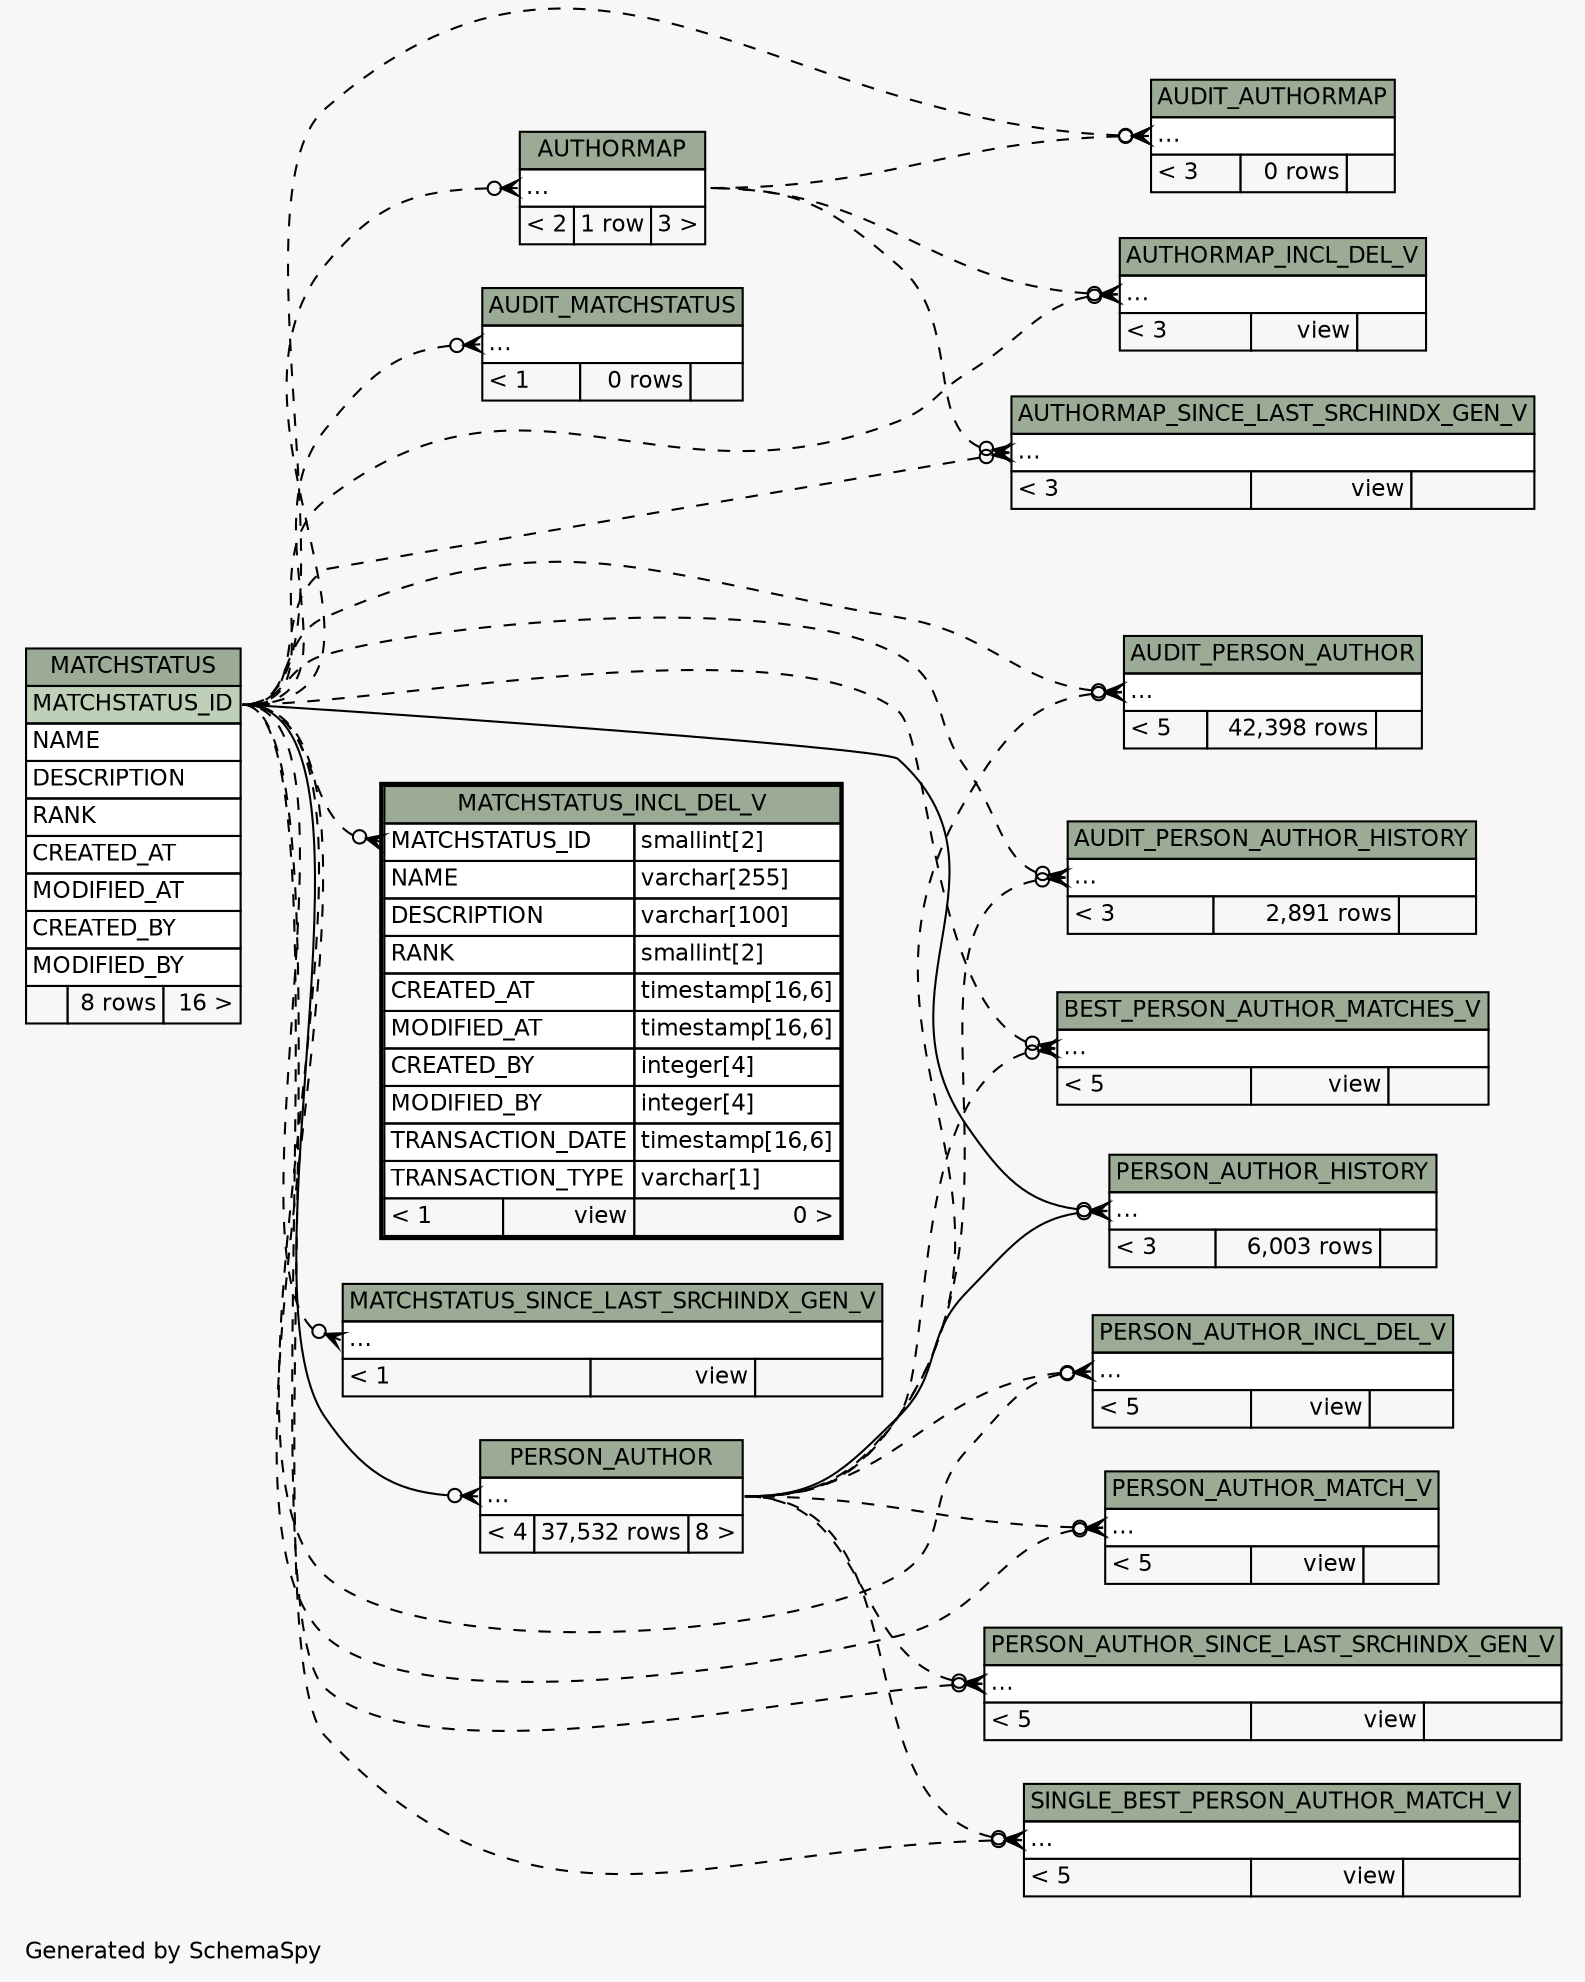 // dot 2.38.0 on Windows 10 10.0
// SchemaSpy rev Unknown
digraph "impliedTwoDegreesRelationshipsDiagram" {
  graph [
    rankdir="RL"
    bgcolor="#f7f7f7"
    label="\nGenerated by SchemaSpy"
    labeljust="l"
    nodesep="0.18"
    ranksep="0.46"
    fontname="Helvetica"
    fontsize="11"
  ];
  node [
    fontname="Helvetica"
    fontsize="11"
    shape="plaintext"
  ];
  edge [
    arrowsize="0.8"
  ];
  "AUDIT_AUTHORMAP":"elipses":w -> "AUTHORMAP":"elipses":e [arrowhead=none dir=back arrowtail=crowodot style=dashed];
  "AUDIT_AUTHORMAP":"elipses":w -> "MATCHSTATUS":"MATCHSTATUS_ID":e [arrowhead=none dir=back arrowtail=crowodot style=dashed];
  "AUDIT_MATCHSTATUS":"elipses":w -> "MATCHSTATUS":"MATCHSTATUS_ID":e [arrowhead=none dir=back arrowtail=crowodot style=dashed];
  "AUDIT_PERSON_AUTHOR":"elipses":w -> "MATCHSTATUS":"MATCHSTATUS_ID":e [arrowhead=none dir=back arrowtail=crowodot style=dashed];
  "AUDIT_PERSON_AUTHOR":"elipses":w -> "PERSON_AUTHOR":"elipses":e [arrowhead=none dir=back arrowtail=crowodot style=dashed];
  "AUDIT_PERSON_AUTHOR_HISTORY":"elipses":w -> "MATCHSTATUS":"MATCHSTATUS_ID":e [arrowhead=none dir=back arrowtail=crowodot style=dashed];
  "AUDIT_PERSON_AUTHOR_HISTORY":"elipses":w -> "PERSON_AUTHOR":"elipses":e [arrowhead=none dir=back arrowtail=crowodot style=dashed];
  "AUTHORMAP":"elipses":w -> "MATCHSTATUS":"MATCHSTATUS_ID":e [arrowhead=none dir=back arrowtail=crowodot style=dashed];
  "AUTHORMAP_INCL_DEL_V":"elipses":w -> "AUTHORMAP":"elipses":e [arrowhead=none dir=back arrowtail=crowodot style=dashed];
  "AUTHORMAP_INCL_DEL_V":"elipses":w -> "MATCHSTATUS":"MATCHSTATUS_ID":e [arrowhead=none dir=back arrowtail=crowodot style=dashed];
  "AUTHORMAP_SINCE_LAST_SRCHINDX_GEN_V":"elipses":w -> "AUTHORMAP":"elipses":e [arrowhead=none dir=back arrowtail=crowodot style=dashed];
  "AUTHORMAP_SINCE_LAST_SRCHINDX_GEN_V":"elipses":w -> "MATCHSTATUS":"MATCHSTATUS_ID":e [arrowhead=none dir=back arrowtail=crowodot style=dashed];
  "BEST_PERSON_AUTHOR_MATCHES_V":"elipses":w -> "MATCHSTATUS":"MATCHSTATUS_ID":e [arrowhead=none dir=back arrowtail=crowodot style=dashed];
  "BEST_PERSON_AUTHOR_MATCHES_V":"elipses":w -> "PERSON_AUTHOR":"elipses":e [arrowhead=none dir=back arrowtail=crowodot style=dashed];
  "MATCHSTATUS_INCL_DEL_V":"MATCHSTATUS_ID":w -> "MATCHSTATUS":"MATCHSTATUS_ID":e [arrowhead=none dir=back arrowtail=crowodot style=dashed];
  "MATCHSTATUS_SINCE_LAST_SRCHINDX_GEN_V":"elipses":w -> "MATCHSTATUS":"MATCHSTATUS_ID":e [arrowhead=none dir=back arrowtail=crowodot style=dashed];
  "PERSON_AUTHOR":"elipses":w -> "MATCHSTATUS":"MATCHSTATUS_ID":e [arrowhead=none dir=back arrowtail=crowodot];
  "PERSON_AUTHOR_HISTORY":"elipses":w -> "MATCHSTATUS":"MATCHSTATUS_ID":e [arrowhead=none dir=back arrowtail=crowodot];
  "PERSON_AUTHOR_HISTORY":"elipses":w -> "PERSON_AUTHOR":"elipses":e [arrowhead=none dir=back arrowtail=crowodot];
  "PERSON_AUTHOR_INCL_DEL_V":"elipses":w -> "MATCHSTATUS":"MATCHSTATUS_ID":e [arrowhead=none dir=back arrowtail=crowodot style=dashed];
  "PERSON_AUTHOR_INCL_DEL_V":"elipses":w -> "PERSON_AUTHOR":"elipses":e [arrowhead=none dir=back arrowtail=crowodot style=dashed];
  "PERSON_AUTHOR_MATCH_V":"elipses":w -> "MATCHSTATUS":"MATCHSTATUS_ID":e [arrowhead=none dir=back arrowtail=crowodot style=dashed];
  "PERSON_AUTHOR_MATCH_V":"elipses":w -> "PERSON_AUTHOR":"elipses":e [arrowhead=none dir=back arrowtail=crowodot style=dashed];
  "PERSON_AUTHOR_SINCE_LAST_SRCHINDX_GEN_V":"elipses":w -> "MATCHSTATUS":"MATCHSTATUS_ID":e [arrowhead=none dir=back arrowtail=crowodot style=dashed];
  "PERSON_AUTHOR_SINCE_LAST_SRCHINDX_GEN_V":"elipses":w -> "PERSON_AUTHOR":"elipses":e [arrowhead=none dir=back arrowtail=crowodot style=dashed];
  "SINGLE_BEST_PERSON_AUTHOR_MATCH_V":"elipses":w -> "MATCHSTATUS":"MATCHSTATUS_ID":e [arrowhead=none dir=back arrowtail=crowodot style=dashed];
  "SINGLE_BEST_PERSON_AUTHOR_MATCH_V":"elipses":w -> "PERSON_AUTHOR":"elipses":e [arrowhead=none dir=back arrowtail=crowodot style=dashed];
  "AUDIT_AUTHORMAP" [
    label=<
    <TABLE BORDER="0" CELLBORDER="1" CELLSPACING="0" BGCOLOR="#ffffff">
      <TR><TD COLSPAN="3" BGCOLOR="#9bab96" ALIGN="CENTER">AUDIT_AUTHORMAP</TD></TR>
      <TR><TD PORT="elipses" COLSPAN="3" ALIGN="LEFT">...</TD></TR>
      <TR><TD ALIGN="LEFT" BGCOLOR="#f7f7f7">&lt; 3</TD><TD ALIGN="RIGHT" BGCOLOR="#f7f7f7">0 rows</TD><TD ALIGN="RIGHT" BGCOLOR="#f7f7f7">  </TD></TR>
    </TABLE>>
    URL="AUDIT_AUTHORMAP.html"
    tooltip="AUDIT_AUTHORMAP"
  ];
  "AUDIT_MATCHSTATUS" [
    label=<
    <TABLE BORDER="0" CELLBORDER="1" CELLSPACING="0" BGCOLOR="#ffffff">
      <TR><TD COLSPAN="3" BGCOLOR="#9bab96" ALIGN="CENTER">AUDIT_MATCHSTATUS</TD></TR>
      <TR><TD PORT="elipses" COLSPAN="3" ALIGN="LEFT">...</TD></TR>
      <TR><TD ALIGN="LEFT" BGCOLOR="#f7f7f7">&lt; 1</TD><TD ALIGN="RIGHT" BGCOLOR="#f7f7f7">0 rows</TD><TD ALIGN="RIGHT" BGCOLOR="#f7f7f7">  </TD></TR>
    </TABLE>>
    URL="AUDIT_MATCHSTATUS.html"
    tooltip="AUDIT_MATCHSTATUS"
  ];
  "AUDIT_PERSON_AUTHOR" [
    label=<
    <TABLE BORDER="0" CELLBORDER="1" CELLSPACING="0" BGCOLOR="#ffffff">
      <TR><TD COLSPAN="3" BGCOLOR="#9bab96" ALIGN="CENTER">AUDIT_PERSON_AUTHOR</TD></TR>
      <TR><TD PORT="elipses" COLSPAN="3" ALIGN="LEFT">...</TD></TR>
      <TR><TD ALIGN="LEFT" BGCOLOR="#f7f7f7">&lt; 5</TD><TD ALIGN="RIGHT" BGCOLOR="#f7f7f7">42,398 rows</TD><TD ALIGN="RIGHT" BGCOLOR="#f7f7f7">  </TD></TR>
    </TABLE>>
    URL="AUDIT_PERSON_AUTHOR.html"
    tooltip="AUDIT_PERSON_AUTHOR"
  ];
  "AUDIT_PERSON_AUTHOR_HISTORY" [
    label=<
    <TABLE BORDER="0" CELLBORDER="1" CELLSPACING="0" BGCOLOR="#ffffff">
      <TR><TD COLSPAN="3" BGCOLOR="#9bab96" ALIGN="CENTER">AUDIT_PERSON_AUTHOR_HISTORY</TD></TR>
      <TR><TD PORT="elipses" COLSPAN="3" ALIGN="LEFT">...</TD></TR>
      <TR><TD ALIGN="LEFT" BGCOLOR="#f7f7f7">&lt; 3</TD><TD ALIGN="RIGHT" BGCOLOR="#f7f7f7">2,891 rows</TD><TD ALIGN="RIGHT" BGCOLOR="#f7f7f7">  </TD></TR>
    </TABLE>>
    URL="AUDIT_PERSON_AUTHOR_HISTORY.html"
    tooltip="AUDIT_PERSON_AUTHOR_HISTORY"
  ];
  "AUTHORMAP" [
    label=<
    <TABLE BORDER="0" CELLBORDER="1" CELLSPACING="0" BGCOLOR="#ffffff">
      <TR><TD COLSPAN="3" BGCOLOR="#9bab96" ALIGN="CENTER">AUTHORMAP</TD></TR>
      <TR><TD PORT="elipses" COLSPAN="3" ALIGN="LEFT">...</TD></TR>
      <TR><TD ALIGN="LEFT" BGCOLOR="#f7f7f7">&lt; 2</TD><TD ALIGN="RIGHT" BGCOLOR="#f7f7f7">1 row</TD><TD ALIGN="RIGHT" BGCOLOR="#f7f7f7">3 &gt;</TD></TR>
    </TABLE>>
    URL="AUTHORMAP.html"
    tooltip="AUTHORMAP"
  ];
  "AUTHORMAP_INCL_DEL_V" [
    label=<
    <TABLE BORDER="0" CELLBORDER="1" CELLSPACING="0" BGCOLOR="#ffffff">
      <TR><TD COLSPAN="3" BGCOLOR="#9bab96" ALIGN="CENTER">AUTHORMAP_INCL_DEL_V</TD></TR>
      <TR><TD PORT="elipses" COLSPAN="3" ALIGN="LEFT">...</TD></TR>
      <TR><TD ALIGN="LEFT" BGCOLOR="#f7f7f7">&lt; 3</TD><TD ALIGN="RIGHT" BGCOLOR="#f7f7f7">view</TD><TD ALIGN="RIGHT" BGCOLOR="#f7f7f7">  </TD></TR>
    </TABLE>>
    URL="AUTHORMAP_INCL_DEL_V.html"
    tooltip="AUTHORMAP_INCL_DEL_V"
  ];
  "AUTHORMAP_SINCE_LAST_SRCHINDX_GEN_V" [
    label=<
    <TABLE BORDER="0" CELLBORDER="1" CELLSPACING="0" BGCOLOR="#ffffff">
      <TR><TD COLSPAN="3" BGCOLOR="#9bab96" ALIGN="CENTER">AUTHORMAP_SINCE_LAST_SRCHINDX_GEN_V</TD></TR>
      <TR><TD PORT="elipses" COLSPAN="3" ALIGN="LEFT">...</TD></TR>
      <TR><TD ALIGN="LEFT" BGCOLOR="#f7f7f7">&lt; 3</TD><TD ALIGN="RIGHT" BGCOLOR="#f7f7f7">view</TD><TD ALIGN="RIGHT" BGCOLOR="#f7f7f7">  </TD></TR>
    </TABLE>>
    URL="AUTHORMAP_SINCE_LAST_SRCHINDX_GEN_V.html"
    tooltip="AUTHORMAP_SINCE_LAST_SRCHINDX_GEN_V"
  ];
  "BEST_PERSON_AUTHOR_MATCHES_V" [
    label=<
    <TABLE BORDER="0" CELLBORDER="1" CELLSPACING="0" BGCOLOR="#ffffff">
      <TR><TD COLSPAN="3" BGCOLOR="#9bab96" ALIGN="CENTER">BEST_PERSON_AUTHOR_MATCHES_V</TD></TR>
      <TR><TD PORT="elipses" COLSPAN="3" ALIGN="LEFT">...</TD></TR>
      <TR><TD ALIGN="LEFT" BGCOLOR="#f7f7f7">&lt; 5</TD><TD ALIGN="RIGHT" BGCOLOR="#f7f7f7">view</TD><TD ALIGN="RIGHT" BGCOLOR="#f7f7f7">  </TD></TR>
    </TABLE>>
    URL="BEST_PERSON_AUTHOR_MATCHES_V.html"
    tooltip="BEST_PERSON_AUTHOR_MATCHES_V"
  ];
  "MATCHSTATUS" [
    label=<
    <TABLE BORDER="0" CELLBORDER="1" CELLSPACING="0" BGCOLOR="#ffffff">
      <TR><TD COLSPAN="3" BGCOLOR="#9bab96" ALIGN="CENTER">MATCHSTATUS</TD></TR>
      <TR><TD PORT="MATCHSTATUS_ID" COLSPAN="3" BGCOLOR="#bed1b8" ALIGN="LEFT">MATCHSTATUS_ID</TD></TR>
      <TR><TD PORT="NAME" COLSPAN="3" ALIGN="LEFT">NAME</TD></TR>
      <TR><TD PORT="DESCRIPTION" COLSPAN="3" ALIGN="LEFT">DESCRIPTION</TD></TR>
      <TR><TD PORT="RANK" COLSPAN="3" ALIGN="LEFT">RANK</TD></TR>
      <TR><TD PORT="CREATED_AT" COLSPAN="3" ALIGN="LEFT">CREATED_AT</TD></TR>
      <TR><TD PORT="MODIFIED_AT" COLSPAN="3" ALIGN="LEFT">MODIFIED_AT</TD></TR>
      <TR><TD PORT="CREATED_BY" COLSPAN="3" ALIGN="LEFT">CREATED_BY</TD></TR>
      <TR><TD PORT="MODIFIED_BY" COLSPAN="3" ALIGN="LEFT">MODIFIED_BY</TD></TR>
      <TR><TD ALIGN="LEFT" BGCOLOR="#f7f7f7">  </TD><TD ALIGN="RIGHT" BGCOLOR="#f7f7f7">8 rows</TD><TD ALIGN="RIGHT" BGCOLOR="#f7f7f7">16 &gt;</TD></TR>
    </TABLE>>
    URL="MATCHSTATUS.html"
    tooltip="MATCHSTATUS"
  ];
  "MATCHSTATUS_INCL_DEL_V" [
    label=<
    <TABLE BORDER="2" CELLBORDER="1" CELLSPACING="0" BGCOLOR="#ffffff">
      <TR><TD COLSPAN="3" BGCOLOR="#9bab96" ALIGN="CENTER">MATCHSTATUS_INCL_DEL_V</TD></TR>
      <TR><TD PORT="MATCHSTATUS_ID" COLSPAN="2" ALIGN="LEFT">MATCHSTATUS_ID</TD><TD PORT="MATCHSTATUS_ID.type" ALIGN="LEFT">smallint[2]</TD></TR>
      <TR><TD PORT="NAME" COLSPAN="2" ALIGN="LEFT">NAME</TD><TD PORT="NAME.type" ALIGN="LEFT">varchar[255]</TD></TR>
      <TR><TD PORT="DESCRIPTION" COLSPAN="2" ALIGN="LEFT">DESCRIPTION</TD><TD PORT="DESCRIPTION.type" ALIGN="LEFT">varchar[100]</TD></TR>
      <TR><TD PORT="RANK" COLSPAN="2" ALIGN="LEFT">RANK</TD><TD PORT="RANK.type" ALIGN="LEFT">smallint[2]</TD></TR>
      <TR><TD PORT="CREATED_AT" COLSPAN="2" ALIGN="LEFT">CREATED_AT</TD><TD PORT="CREATED_AT.type" ALIGN="LEFT">timestamp[16,6]</TD></TR>
      <TR><TD PORT="MODIFIED_AT" COLSPAN="2" ALIGN="LEFT">MODIFIED_AT</TD><TD PORT="MODIFIED_AT.type" ALIGN="LEFT">timestamp[16,6]</TD></TR>
      <TR><TD PORT="CREATED_BY" COLSPAN="2" ALIGN="LEFT">CREATED_BY</TD><TD PORT="CREATED_BY.type" ALIGN="LEFT">integer[4]</TD></TR>
      <TR><TD PORT="MODIFIED_BY" COLSPAN="2" ALIGN="LEFT">MODIFIED_BY</TD><TD PORT="MODIFIED_BY.type" ALIGN="LEFT">integer[4]</TD></TR>
      <TR><TD PORT="TRANSACTION_DATE" COLSPAN="2" ALIGN="LEFT">TRANSACTION_DATE</TD><TD PORT="TRANSACTION_DATE.type" ALIGN="LEFT">timestamp[16,6]</TD></TR>
      <TR><TD PORT="TRANSACTION_TYPE" COLSPAN="2" ALIGN="LEFT">TRANSACTION_TYPE</TD><TD PORT="TRANSACTION_TYPE.type" ALIGN="LEFT">varchar[1]</TD></TR>
      <TR><TD ALIGN="LEFT" BGCOLOR="#f7f7f7">&lt; 1</TD><TD ALIGN="RIGHT" BGCOLOR="#f7f7f7">view</TD><TD ALIGN="RIGHT" BGCOLOR="#f7f7f7">0 &gt;</TD></TR>
    </TABLE>>
    URL="MATCHSTATUS_INCL_DEL_V.html"
    tooltip="MATCHSTATUS_INCL_DEL_V"
  ];
  "MATCHSTATUS_SINCE_LAST_SRCHINDX_GEN_V" [
    label=<
    <TABLE BORDER="0" CELLBORDER="1" CELLSPACING="0" BGCOLOR="#ffffff">
      <TR><TD COLSPAN="3" BGCOLOR="#9bab96" ALIGN="CENTER">MATCHSTATUS_SINCE_LAST_SRCHINDX_GEN_V</TD></TR>
      <TR><TD PORT="elipses" COLSPAN="3" ALIGN="LEFT">...</TD></TR>
      <TR><TD ALIGN="LEFT" BGCOLOR="#f7f7f7">&lt; 1</TD><TD ALIGN="RIGHT" BGCOLOR="#f7f7f7">view</TD><TD ALIGN="RIGHT" BGCOLOR="#f7f7f7">  </TD></TR>
    </TABLE>>
    URL="MATCHSTATUS_SINCE_LAST_SRCHINDX_GEN_V.html"
    tooltip="MATCHSTATUS_SINCE_LAST_SRCHINDX_GEN_V"
  ];
  "PERSON_AUTHOR" [
    label=<
    <TABLE BORDER="0" CELLBORDER="1" CELLSPACING="0" BGCOLOR="#ffffff">
      <TR><TD COLSPAN="3" BGCOLOR="#9bab96" ALIGN="CENTER">PERSON_AUTHOR</TD></TR>
      <TR><TD PORT="elipses" COLSPAN="3" ALIGN="LEFT">...</TD></TR>
      <TR><TD ALIGN="LEFT" BGCOLOR="#f7f7f7">&lt; 4</TD><TD ALIGN="RIGHT" BGCOLOR="#f7f7f7">37,532 rows</TD><TD ALIGN="RIGHT" BGCOLOR="#f7f7f7">8 &gt;</TD></TR>
    </TABLE>>
    URL="PERSON_AUTHOR.html"
    tooltip="PERSON_AUTHOR"
  ];
  "PERSON_AUTHOR_HISTORY" [
    label=<
    <TABLE BORDER="0" CELLBORDER="1" CELLSPACING="0" BGCOLOR="#ffffff">
      <TR><TD COLSPAN="3" BGCOLOR="#9bab96" ALIGN="CENTER">PERSON_AUTHOR_HISTORY</TD></TR>
      <TR><TD PORT="elipses" COLSPAN="3" ALIGN="LEFT">...</TD></TR>
      <TR><TD ALIGN="LEFT" BGCOLOR="#f7f7f7">&lt; 3</TD><TD ALIGN="RIGHT" BGCOLOR="#f7f7f7">6,003 rows</TD><TD ALIGN="RIGHT" BGCOLOR="#f7f7f7">  </TD></TR>
    </TABLE>>
    URL="PERSON_AUTHOR_HISTORY.html"
    tooltip="PERSON_AUTHOR_HISTORY"
  ];
  "PERSON_AUTHOR_INCL_DEL_V" [
    label=<
    <TABLE BORDER="0" CELLBORDER="1" CELLSPACING="0" BGCOLOR="#ffffff">
      <TR><TD COLSPAN="3" BGCOLOR="#9bab96" ALIGN="CENTER">PERSON_AUTHOR_INCL_DEL_V</TD></TR>
      <TR><TD PORT="elipses" COLSPAN="3" ALIGN="LEFT">...</TD></TR>
      <TR><TD ALIGN="LEFT" BGCOLOR="#f7f7f7">&lt; 5</TD><TD ALIGN="RIGHT" BGCOLOR="#f7f7f7">view</TD><TD ALIGN="RIGHT" BGCOLOR="#f7f7f7">  </TD></TR>
    </TABLE>>
    URL="PERSON_AUTHOR_INCL_DEL_V.html"
    tooltip="PERSON_AUTHOR_INCL_DEL_V"
  ];
  "PERSON_AUTHOR_MATCH_V" [
    label=<
    <TABLE BORDER="0" CELLBORDER="1" CELLSPACING="0" BGCOLOR="#ffffff">
      <TR><TD COLSPAN="3" BGCOLOR="#9bab96" ALIGN="CENTER">PERSON_AUTHOR_MATCH_V</TD></TR>
      <TR><TD PORT="elipses" COLSPAN="3" ALIGN="LEFT">...</TD></TR>
      <TR><TD ALIGN="LEFT" BGCOLOR="#f7f7f7">&lt; 5</TD><TD ALIGN="RIGHT" BGCOLOR="#f7f7f7">view</TD><TD ALIGN="RIGHT" BGCOLOR="#f7f7f7">  </TD></TR>
    </TABLE>>
    URL="PERSON_AUTHOR_MATCH_V.html"
    tooltip="PERSON_AUTHOR_MATCH_V"
  ];
  "PERSON_AUTHOR_SINCE_LAST_SRCHINDX_GEN_V" [
    label=<
    <TABLE BORDER="0" CELLBORDER="1" CELLSPACING="0" BGCOLOR="#ffffff">
      <TR><TD COLSPAN="3" BGCOLOR="#9bab96" ALIGN="CENTER">PERSON_AUTHOR_SINCE_LAST_SRCHINDX_GEN_V</TD></TR>
      <TR><TD PORT="elipses" COLSPAN="3" ALIGN="LEFT">...</TD></TR>
      <TR><TD ALIGN="LEFT" BGCOLOR="#f7f7f7">&lt; 5</TD><TD ALIGN="RIGHT" BGCOLOR="#f7f7f7">view</TD><TD ALIGN="RIGHT" BGCOLOR="#f7f7f7">  </TD></TR>
    </TABLE>>
    URL="PERSON_AUTHOR_SINCE_LAST_SRCHINDX_GEN_V.html"
    tooltip="PERSON_AUTHOR_SINCE_LAST_SRCHINDX_GEN_V"
  ];
  "SINGLE_BEST_PERSON_AUTHOR_MATCH_V" [
    label=<
    <TABLE BORDER="0" CELLBORDER="1" CELLSPACING="0" BGCOLOR="#ffffff">
      <TR><TD COLSPAN="3" BGCOLOR="#9bab96" ALIGN="CENTER">SINGLE_BEST_PERSON_AUTHOR_MATCH_V</TD></TR>
      <TR><TD PORT="elipses" COLSPAN="3" ALIGN="LEFT">...</TD></TR>
      <TR><TD ALIGN="LEFT" BGCOLOR="#f7f7f7">&lt; 5</TD><TD ALIGN="RIGHT" BGCOLOR="#f7f7f7">view</TD><TD ALIGN="RIGHT" BGCOLOR="#f7f7f7">  </TD></TR>
    </TABLE>>
    URL="SINGLE_BEST_PERSON_AUTHOR_MATCH_V.html"
    tooltip="SINGLE_BEST_PERSON_AUTHOR_MATCH_V"
  ];
}
